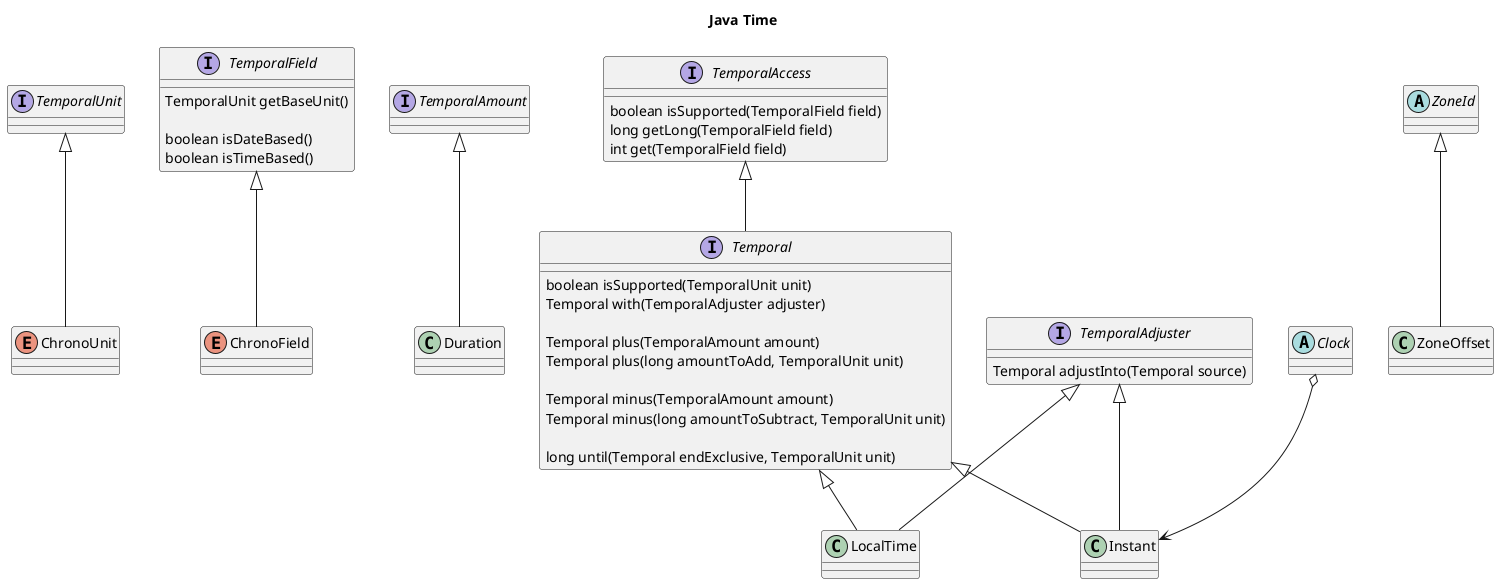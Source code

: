 @startuml
'https://plantuml.com/class-diagram

title Java Time

'时间单位
interface TemporalUnit

enum ChronoUnit {}

TemporalUnit <|-- ChronoUnit


'日期或时间的字段
interface TemporalField {
    TemporalUnit getBaseUnit()

    boolean isDateBased()
    boolean isTimeBased()
}

enum ChronoField {}

TemporalField <|-- ChronoField


interface TemporalAmount {}

class Duration {
}

TemporalAmount <|-- Duration


'日期和时间对象的只读访问接口
interface TemporalAccess {
    boolean isSupported(TemporalField field)
    long getLong(TemporalField field)
    int get(TemporalField field)
}

'时间调整器
interface TemporalAdjuster {
    Temporal adjustInto(Temporal source)
}

interface Temporal {
    boolean isSupported(TemporalUnit unit)
    Temporal with(TemporalAdjuster adjuster)

    Temporal plus(TemporalAmount amount)
    Temporal plus(long amountToAdd, TemporalUnit unit)

    Temporal minus(TemporalAmount amount)
    Temporal minus(long amountToSubtract, TemporalUnit unit)

    long until(Temporal endExclusive, TemporalUnit unit)
}

TemporalAccess <|-- Temporal



class LocalTime {
}

Temporal <|-- LocalTime
TemporalAdjuster <|-- LocalTime

''''''''''''''' 时区相关 '''''''''''''''

abstract class ZoneId {
}

class ZoneOffset {
}

ZoneId <|-- ZoneOffset


''''''''''''''' 时刻相关 '''''''''''''''

abstract class Clock {
}

'时刻
class Instant {

}

'聚合。Instant 通常基于 Clock 创建的
Clock o--> Instant

Temporal <|-- Instant
TemporalAdjuster <|-- Instant

@enduml